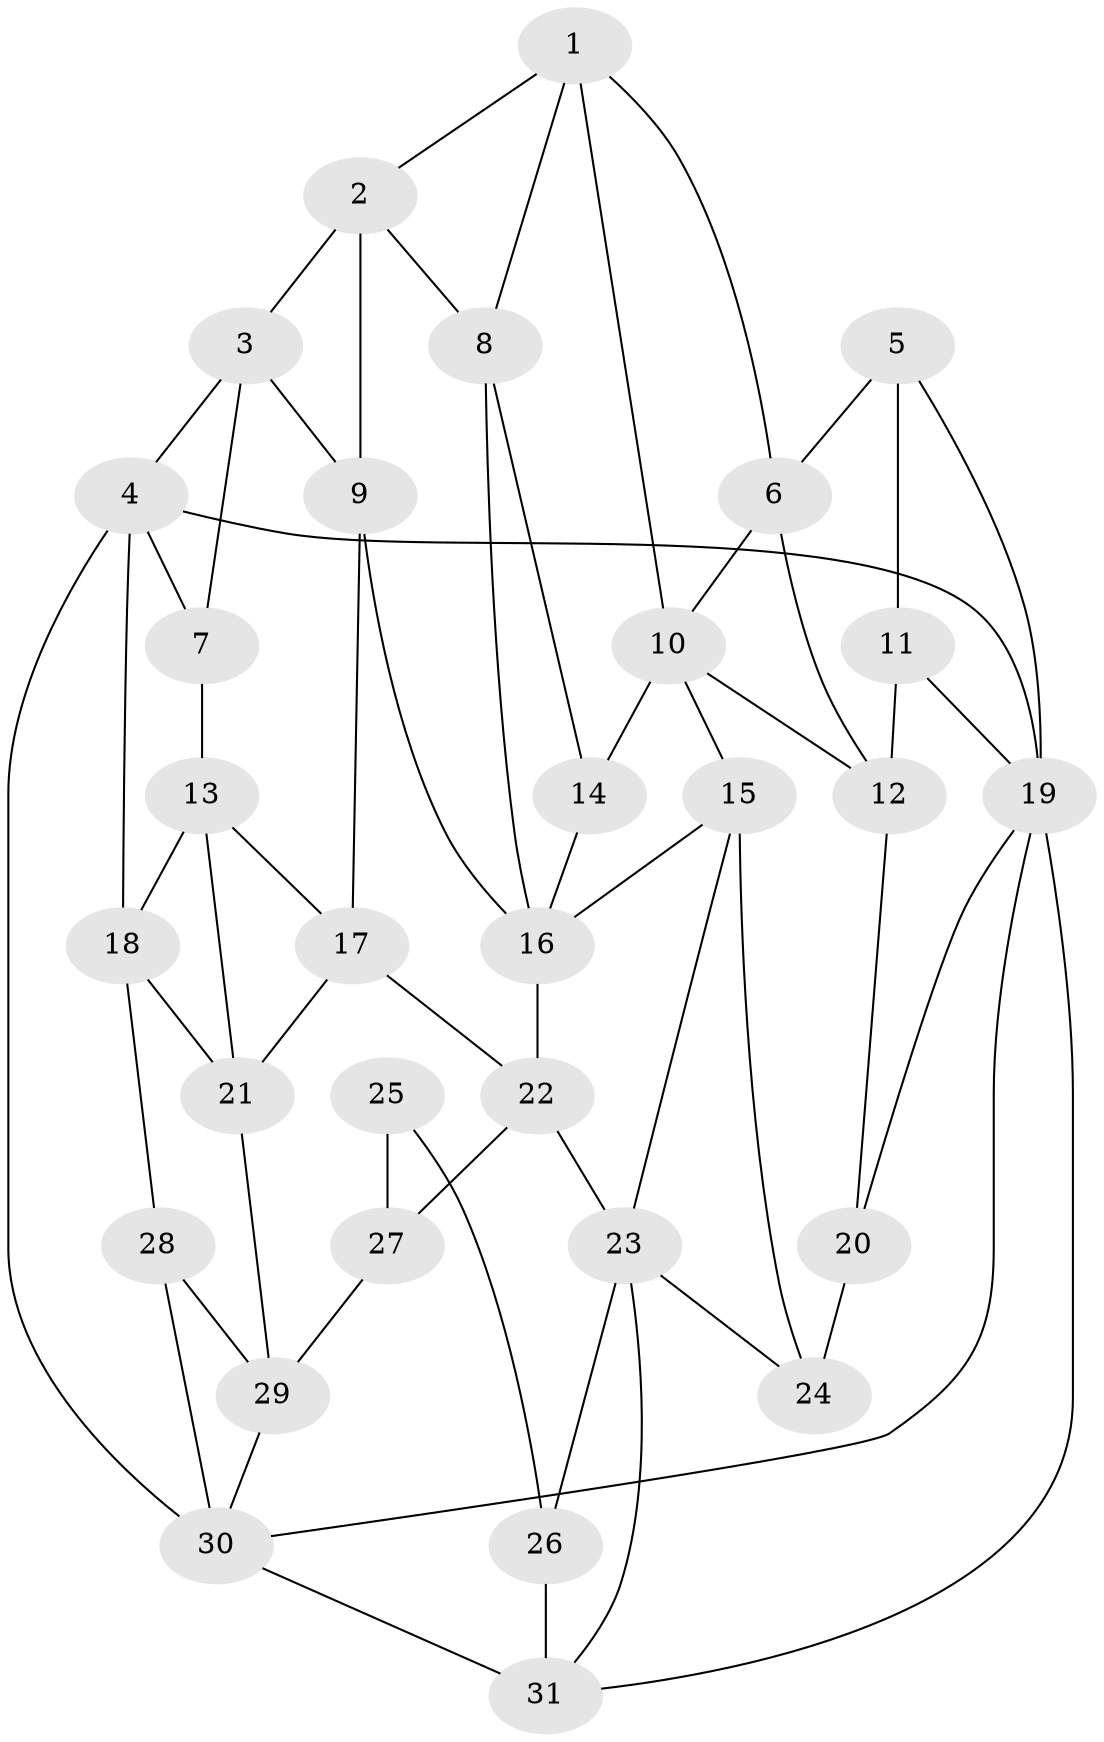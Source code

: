// original degree distribution, {3: 0.030612244897959183, 4: 0.21428571428571427, 5: 0.5408163265306123, 6: 0.21428571428571427}
// Generated by graph-tools (version 1.1) at 2025/38/03/04/25 23:38:34]
// undirected, 31 vertices, 60 edges
graph export_dot {
  node [color=gray90,style=filled];
  1;
  2;
  3;
  4;
  5;
  6;
  7;
  8;
  9;
  10;
  11;
  12;
  13;
  14;
  15;
  16;
  17;
  18;
  19;
  20;
  21;
  22;
  23;
  24;
  25;
  26;
  27;
  28;
  29;
  30;
  31;
  1 -- 2 [weight=1.0];
  1 -- 6 [weight=1.0];
  1 -- 8 [weight=1.0];
  1 -- 10 [weight=1.0];
  2 -- 3 [weight=2.0];
  2 -- 8 [weight=1.0];
  2 -- 9 [weight=2.0];
  3 -- 4 [weight=1.0];
  3 -- 7 [weight=1.0];
  3 -- 9 [weight=1.0];
  4 -- 7 [weight=1.0];
  4 -- 18 [weight=1.0];
  4 -- 19 [weight=1.0];
  4 -- 30 [weight=1.0];
  5 -- 6 [weight=1.0];
  5 -- 11 [weight=2.0];
  5 -- 19 [weight=1.0];
  6 -- 10 [weight=1.0];
  6 -- 12 [weight=1.0];
  7 -- 13 [weight=1.0];
  8 -- 14 [weight=1.0];
  8 -- 16 [weight=1.0];
  9 -- 16 [weight=1.0];
  9 -- 17 [weight=1.0];
  10 -- 12 [weight=1.0];
  10 -- 14 [weight=2.0];
  10 -- 15 [weight=1.0];
  11 -- 12 [weight=2.0];
  11 -- 19 [weight=2.0];
  12 -- 20 [weight=1.0];
  13 -- 17 [weight=1.0];
  13 -- 18 [weight=1.0];
  13 -- 21 [weight=1.0];
  14 -- 16 [weight=1.0];
  15 -- 16 [weight=1.0];
  15 -- 23 [weight=1.0];
  15 -- 24 [weight=1.0];
  16 -- 22 [weight=1.0];
  17 -- 21 [weight=1.0];
  17 -- 22 [weight=1.0];
  18 -- 21 [weight=1.0];
  18 -- 28 [weight=1.0];
  19 -- 20 [weight=1.0];
  19 -- 30 [weight=1.0];
  19 -- 31 [weight=1.0];
  20 -- 24 [weight=3.0];
  21 -- 29 [weight=1.0];
  22 -- 23 [weight=1.0];
  22 -- 27 [weight=2.0];
  23 -- 24 [weight=2.0];
  23 -- 26 [weight=1.0];
  23 -- 31 [weight=1.0];
  25 -- 26 [weight=1.0];
  25 -- 27 [weight=2.0];
  26 -- 31 [weight=2.0];
  27 -- 29 [weight=2.0];
  28 -- 29 [weight=1.0];
  28 -- 30 [weight=2.0];
  29 -- 30 [weight=1.0];
  30 -- 31 [weight=1.0];
}
